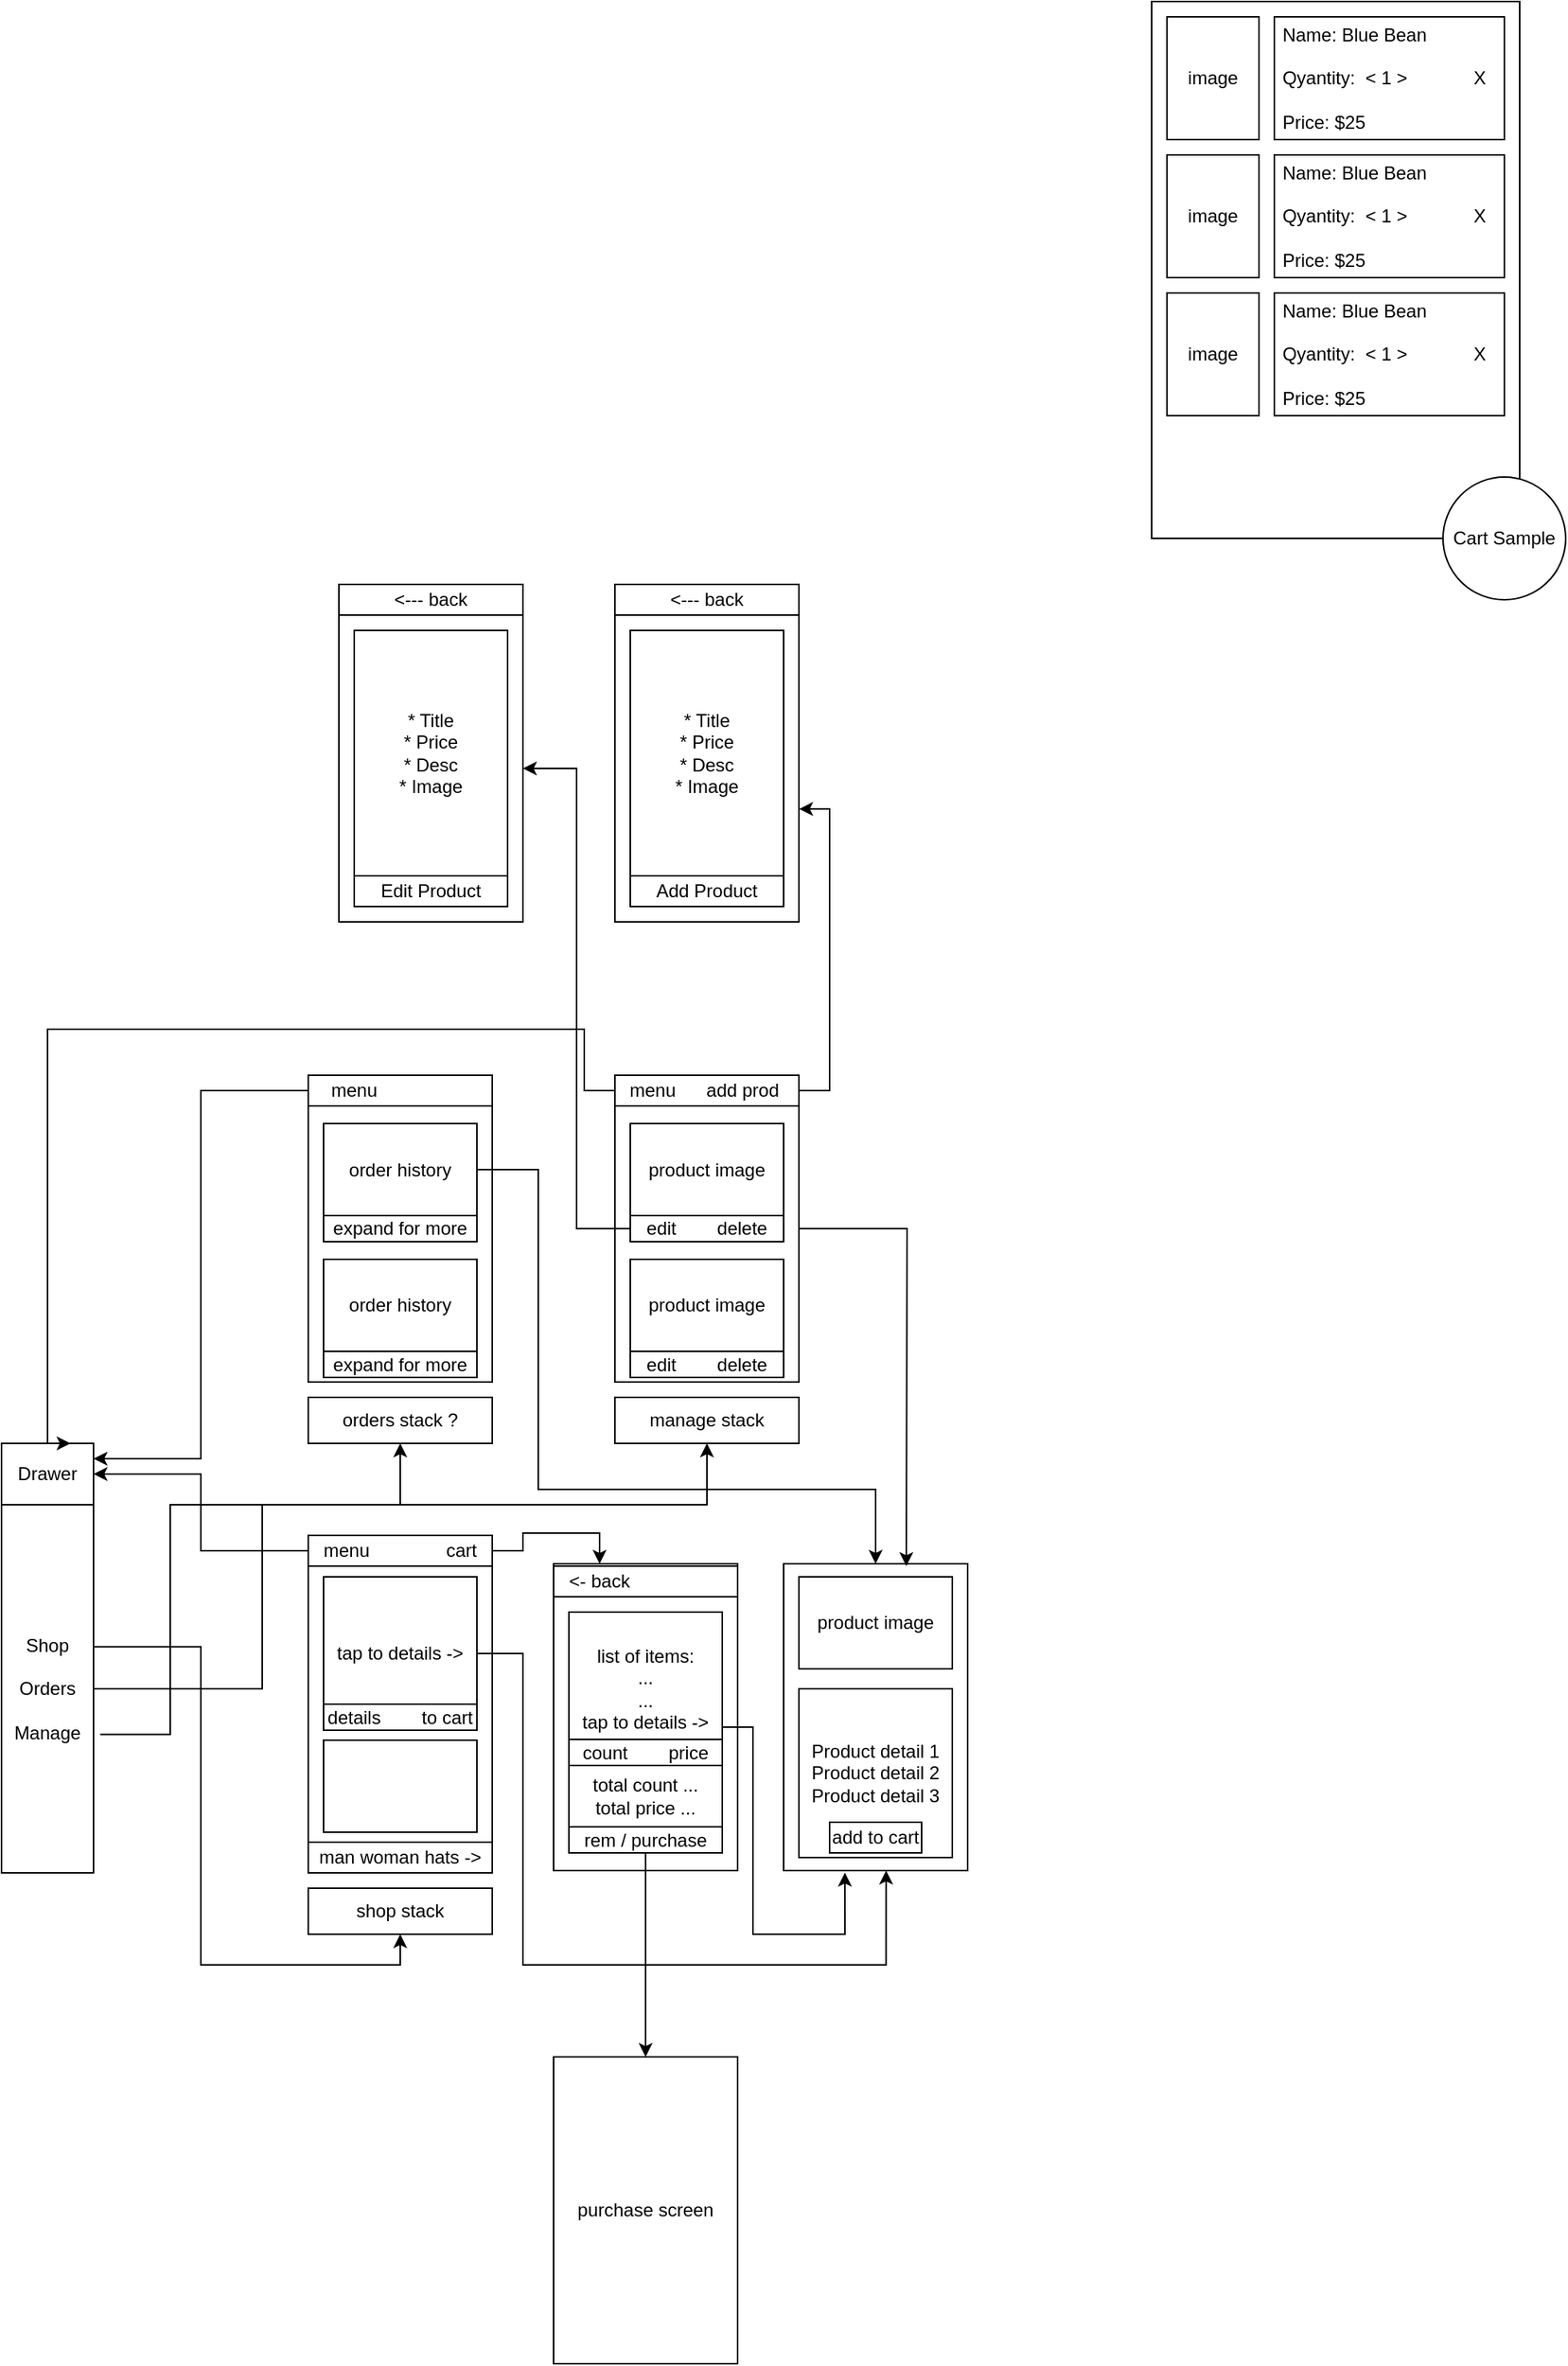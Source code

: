 <mxfile version="13.1.3">
    <diagram id="6hGFLwfOUW9BJ-s0fimq" name="Page-1">
        <mxGraphModel dx="1097" dy="1362" grid="1" gridSize="10" guides="1" tooltips="1" connect="1" arrows="1" fold="1" page="1" pageScale="1" pageWidth="1169" pageHeight="827" math="0" shadow="0">
            <root>
                <mxCell id="0"/>
                <mxCell id="1" parent="0"/>
                <mxCell id="13" style="edgeStyle=orthogonalEdgeStyle;rounded=0;orthogonalLoop=1;jettySize=auto;html=1;entryX=0.5;entryY=1;entryDx=0;entryDy=0;exitX=1.003;exitY=0.386;exitDx=0;exitDy=0;exitPerimeter=0;" parent="1" source="2" target="12" edge="1">
                    <mxGeometry relative="1" as="geometry"/>
                </mxCell>
                <mxCell id="34" style="edgeStyle=orthogonalEdgeStyle;rounded=0;orthogonalLoop=1;jettySize=auto;html=1;entryX=0.5;entryY=1;entryDx=0;entryDy=0;" parent="1" source="2" target="33" edge="1">
                    <mxGeometry relative="1" as="geometry">
                        <Array as="points">
                            <mxPoint x="210" y="320"/>
                            <mxPoint x="210" y="200"/>
                            <mxPoint x="300" y="200"/>
                        </Array>
                    </mxGeometry>
                </mxCell>
                <mxCell id="52" style="edgeStyle=orthogonalEdgeStyle;rounded=0;orthogonalLoop=1;jettySize=auto;html=1;exitX=1.072;exitY=0.624;exitDx=0;exitDy=0;exitPerimeter=0;" parent="1" source="2" target="44" edge="1">
                    <mxGeometry relative="1" as="geometry">
                        <Array as="points">
                            <mxPoint x="150" y="350"/>
                            <mxPoint x="150" y="200"/>
                            <mxPoint x="500" y="200"/>
                        </Array>
                    </mxGeometry>
                </mxCell>
                <mxCell id="2" value="Shop&lt;br&gt;&lt;br&gt;Orders&lt;br&gt;&lt;br&gt;Manage" style="rounded=0;whiteSpace=wrap;html=1;" parent="1" vertex="1">
                    <mxGeometry x="40" y="200" width="60" height="240" as="geometry"/>
                </mxCell>
                <mxCell id="3" value="Drawer" style="rounded=0;whiteSpace=wrap;html=1;" parent="1" vertex="1">
                    <mxGeometry x="40" y="160" width="60" height="40" as="geometry"/>
                </mxCell>
                <mxCell id="4" value="" style="rounded=0;whiteSpace=wrap;html=1;" parent="1" vertex="1">
                    <mxGeometry x="240" y="240" width="120" height="200" as="geometry"/>
                </mxCell>
                <mxCell id="14" style="edgeStyle=orthogonalEdgeStyle;rounded=0;orthogonalLoop=1;jettySize=auto;html=1;entryX=0.25;entryY=0;entryDx=0;entryDy=0;" parent="1" source="5" target="10" edge="1">
                    <mxGeometry relative="1" as="geometry"/>
                </mxCell>
                <mxCell id="15" style="edgeStyle=orthogonalEdgeStyle;rounded=0;orthogonalLoop=1;jettySize=auto;html=1;entryX=1;entryY=0.5;entryDx=0;entryDy=0;" parent="1" source="5" target="3" edge="1">
                    <mxGeometry relative="1" as="geometry"/>
                </mxCell>
                <mxCell id="5" value="menu&amp;nbsp; &amp;nbsp; &amp;nbsp; &amp;nbsp; &amp;nbsp; &amp;nbsp; &amp;nbsp; &amp;nbsp;cart" style="rounded=0;whiteSpace=wrap;html=1;" parent="1" vertex="1">
                    <mxGeometry x="240" y="220" width="120" height="20" as="geometry"/>
                </mxCell>
                <mxCell id="6" value="man woman hats -&amp;gt;" style="rounded=0;whiteSpace=wrap;html=1;" parent="1" vertex="1">
                    <mxGeometry x="240" y="420" width="120" height="20" as="geometry"/>
                </mxCell>
                <mxCell id="19" style="edgeStyle=orthogonalEdgeStyle;rounded=0;orthogonalLoop=1;jettySize=auto;html=1;entryX=0.557;entryY=1;entryDx=0;entryDy=0;entryPerimeter=0;" parent="1" source="7" target="17" edge="1">
                    <mxGeometry relative="1" as="geometry">
                        <Array as="points">
                            <mxPoint x="380" y="297"/>
                            <mxPoint x="380" y="500"/>
                            <mxPoint x="617" y="500"/>
                        </Array>
                    </mxGeometry>
                </mxCell>
                <mxCell id="7" value="tap to details -&amp;gt;" style="whiteSpace=wrap;html=1;aspect=fixed;" parent="1" vertex="1">
                    <mxGeometry x="250" y="247" width="100" height="100" as="geometry"/>
                </mxCell>
                <mxCell id="8" value="" style="rounded=0;whiteSpace=wrap;html=1;" parent="1" vertex="1">
                    <mxGeometry x="250" y="353.5" width="100" height="60" as="geometry"/>
                </mxCell>
                <mxCell id="9" value="details&amp;nbsp; &amp;nbsp; &amp;nbsp; &amp;nbsp; to cart" style="rounded=0;whiteSpace=wrap;html=1;" parent="1" vertex="1">
                    <mxGeometry x="250" y="330" width="100" height="17" as="geometry"/>
                </mxCell>
                <mxCell id="10" value="" style="rounded=0;whiteSpace=wrap;html=1;" parent="1" vertex="1">
                    <mxGeometry x="400" y="238.5" width="120" height="200" as="geometry"/>
                </mxCell>
                <mxCell id="12" value="shop stack" style="rounded=0;whiteSpace=wrap;html=1;" parent="1" vertex="1">
                    <mxGeometry x="240" y="450" width="120" height="30" as="geometry"/>
                </mxCell>
                <mxCell id="17" value="&lt;div&gt;&lt;br&gt;&lt;/div&gt;" style="rounded=0;whiteSpace=wrap;html=1;align=right;" parent="1" vertex="1">
                    <mxGeometry x="550" y="238.5" width="120" height="200" as="geometry"/>
                </mxCell>
                <mxCell id="18" value="&amp;lt;- back&amp;nbsp; &amp;nbsp; &amp;nbsp; &amp;nbsp; &amp;nbsp; &amp;nbsp; &amp;nbsp; &amp;nbsp; &amp;nbsp;&amp;nbsp;" style="rounded=0;whiteSpace=wrap;html=1;" parent="1" vertex="1">
                    <mxGeometry x="400" y="240" width="120" height="20" as="geometry"/>
                </mxCell>
                <mxCell id="22" style="edgeStyle=orthogonalEdgeStyle;rounded=0;orthogonalLoop=1;jettySize=auto;html=1;entryX=0.333;entryY=1.007;entryDx=0;entryDy=0;entryPerimeter=0;exitX=1;exitY=0.75;exitDx=0;exitDy=0;" parent="1" source="20" target="17" edge="1">
                    <mxGeometry relative="1" as="geometry">
                        <Array as="points">
                            <mxPoint x="530" y="345"/>
                            <mxPoint x="530" y="480"/>
                            <mxPoint x="590" y="480"/>
                        </Array>
                    </mxGeometry>
                </mxCell>
                <mxCell id="20" value="list of items:&lt;br&gt;...&lt;br&gt;...&lt;br&gt;tap to details -&amp;gt;&lt;br&gt;" style="whiteSpace=wrap;html=1;aspect=fixed;" parent="1" vertex="1">
                    <mxGeometry x="410" y="270" width="100" height="100" as="geometry"/>
                </mxCell>
                <mxCell id="21" value="count&amp;nbsp; &amp;nbsp; &amp;nbsp; &amp;nbsp; price" style="rounded=0;whiteSpace=wrap;html=1;" parent="1" vertex="1">
                    <mxGeometry x="410" y="353" width="100" height="17" as="geometry"/>
                </mxCell>
                <mxCell id="23" value="total count ...&lt;br&gt;total price ..." style="rounded=0;whiteSpace=wrap;html=1;" parent="1" vertex="1">
                    <mxGeometry x="410" y="370" width="100" height="40" as="geometry"/>
                </mxCell>
                <mxCell id="27" style="edgeStyle=orthogonalEdgeStyle;rounded=0;orthogonalLoop=1;jettySize=auto;html=1;entryX=0.5;entryY=0;entryDx=0;entryDy=0;" parent="1" source="24" target="26" edge="1">
                    <mxGeometry relative="1" as="geometry"/>
                </mxCell>
                <mxCell id="24" value="rem / purchase" style="rounded=0;whiteSpace=wrap;html=1;" parent="1" vertex="1">
                    <mxGeometry x="410" y="410" width="100" height="17" as="geometry"/>
                </mxCell>
                <mxCell id="26" value="purchase screen&lt;br&gt;" style="rounded=0;whiteSpace=wrap;html=1;" parent="1" vertex="1">
                    <mxGeometry x="400" y="560" width="120" height="200" as="geometry"/>
                </mxCell>
                <mxCell id="28" value="product image" style="rounded=0;whiteSpace=wrap;html=1;" parent="1" vertex="1">
                    <mxGeometry x="560" y="247" width="100" height="60" as="geometry"/>
                </mxCell>
                <mxCell id="29" value="&lt;span&gt;Product detail 1&lt;/span&gt;&lt;br&gt;&lt;span&gt;Product detail 2&lt;/span&gt;&lt;br&gt;&lt;span&gt;Product detail 3&lt;/span&gt;" style="rounded=0;whiteSpace=wrap;html=1;" parent="1" vertex="1">
                    <mxGeometry x="560" y="320" width="100" height="110" as="geometry"/>
                </mxCell>
                <mxCell id="31" value="&lt;div&gt;&lt;br&gt;&lt;/div&gt;" style="rounded=0;whiteSpace=wrap;html=1;align=right;" parent="1" vertex="1">
                    <mxGeometry x="240" y="-80" width="120" height="200" as="geometry"/>
                </mxCell>
                <mxCell id="33" value="orders stack ?" style="rounded=0;whiteSpace=wrap;html=1;" parent="1" vertex="1">
                    <mxGeometry x="240" y="130" width="120" height="30" as="geometry"/>
                </mxCell>
                <mxCell id="56" style="edgeStyle=orthogonalEdgeStyle;rounded=0;orthogonalLoop=1;jettySize=auto;html=1;entryX=0.5;entryY=0;entryDx=0;entryDy=0;" parent="1" source="35" target="17" edge="1">
                    <mxGeometry relative="1" as="geometry">
                        <mxPoint x="410" y="170" as="targetPoint"/>
                        <Array as="points">
                            <mxPoint x="390" y="-18"/>
                            <mxPoint x="390" y="190"/>
                            <mxPoint x="610" y="190"/>
                        </Array>
                    </mxGeometry>
                </mxCell>
                <mxCell id="35" value="order history" style="rounded=0;whiteSpace=wrap;html=1;" parent="1" vertex="1">
                    <mxGeometry x="250" y="-48.5" width="100" height="60" as="geometry"/>
                </mxCell>
                <mxCell id="36" value="expand for more" style="rounded=0;whiteSpace=wrap;html=1;" parent="1" vertex="1">
                    <mxGeometry x="250" y="11.5" width="100" height="17" as="geometry"/>
                </mxCell>
                <mxCell id="37" value="order history" style="rounded=0;whiteSpace=wrap;html=1;" parent="1" vertex="1">
                    <mxGeometry x="250" y="40" width="100" height="60" as="geometry"/>
                </mxCell>
                <mxCell id="38" value="expand for more" style="rounded=0;whiteSpace=wrap;html=1;" parent="1" vertex="1">
                    <mxGeometry x="250" y="100" width="100" height="17" as="geometry"/>
                </mxCell>
                <mxCell id="42" style="edgeStyle=orthogonalEdgeStyle;rounded=0;orthogonalLoop=1;jettySize=auto;html=1;entryX=1;entryY=0.25;entryDx=0;entryDy=0;" parent="1" source="39" target="3" edge="1">
                    <mxGeometry relative="1" as="geometry"/>
                </mxCell>
                <mxCell id="39" value="menu&amp;nbsp; &amp;nbsp; &amp;nbsp; &amp;nbsp; &amp;nbsp; &amp;nbsp; &amp;nbsp; &amp;nbsp; &amp;nbsp;&amp;nbsp;" style="rounded=0;whiteSpace=wrap;html=1;" parent="1" vertex="1">
                    <mxGeometry x="240" y="-80" width="120" height="20" as="geometry"/>
                </mxCell>
                <mxCell id="43" value="add to cart" style="rounded=0;whiteSpace=wrap;html=1;" parent="1" vertex="1">
                    <mxGeometry x="580" y="407" width="60" height="20" as="geometry"/>
                </mxCell>
                <mxCell id="44" value="manage stack" style="rounded=0;whiteSpace=wrap;html=1;" parent="1" vertex="1">
                    <mxGeometry x="440" y="130" width="120" height="30" as="geometry"/>
                </mxCell>
                <mxCell id="62" style="edgeStyle=orthogonalEdgeStyle;rounded=0;orthogonalLoop=1;jettySize=auto;html=1;" parent="1" source="53" edge="1">
                    <mxGeometry relative="1" as="geometry">
                        <mxPoint x="630" y="240" as="targetPoint"/>
                    </mxGeometry>
                </mxCell>
                <mxCell id="53" value="&lt;div&gt;&lt;br&gt;&lt;/div&gt;" style="rounded=0;whiteSpace=wrap;html=1;align=right;" parent="1" vertex="1">
                    <mxGeometry x="440" y="-80" width="120" height="200" as="geometry"/>
                </mxCell>
                <mxCell id="55" style="edgeStyle=orthogonalEdgeStyle;rounded=0;orthogonalLoop=1;jettySize=auto;html=1;entryX=0.75;entryY=0;entryDx=0;entryDy=0;" parent="1" source="54" target="3" edge="1">
                    <mxGeometry relative="1" as="geometry">
                        <Array as="points">
                            <mxPoint x="420" y="-70"/>
                            <mxPoint x="420" y="-110"/>
                            <mxPoint x="70" y="-110"/>
                            <mxPoint x="70" y="160"/>
                        </Array>
                    </mxGeometry>
                </mxCell>
                <mxCell id="64" style="edgeStyle=orthogonalEdgeStyle;rounded=0;orthogonalLoop=1;jettySize=auto;html=1;entryX=1.001;entryY=0.632;entryDx=0;entryDy=0;entryPerimeter=0;" parent="1" target="63" edge="1">
                    <mxGeometry relative="1" as="geometry">
                        <mxPoint x="560" y="-70" as="sourcePoint"/>
                        <Array as="points">
                            <mxPoint x="580" y="-70"/>
                            <mxPoint x="580" y="-254"/>
                        </Array>
                    </mxGeometry>
                </mxCell>
                <mxCell id="54" value="&amp;nbsp; menu&amp;nbsp;&amp;nbsp; &amp;nbsp; &amp;nbsp;add prod&amp;nbsp; &amp;nbsp;" style="rounded=0;whiteSpace=wrap;html=1;" parent="1" vertex="1">
                    <mxGeometry x="440" y="-80" width="120" height="20" as="geometry"/>
                </mxCell>
                <mxCell id="61" style="edgeStyle=orthogonalEdgeStyle;rounded=0;orthogonalLoop=1;jettySize=auto;html=1;entryX=0.71;entryY=-0.006;entryDx=0;entryDy=0;entryPerimeter=0;strokeColor=none;" parent="1" source="57" target="17" edge="1">
                    <mxGeometry relative="1" as="geometry">
                        <Array as="points">
                            <mxPoint x="590" y="-18"/>
                            <mxPoint x="590" y="125"/>
                            <mxPoint x="635" y="125"/>
                        </Array>
                    </mxGeometry>
                </mxCell>
                <mxCell id="57" value="product image" style="rounded=0;whiteSpace=wrap;html=1;" parent="1" vertex="1">
                    <mxGeometry x="450" y="-48.5" width="100" height="60" as="geometry"/>
                </mxCell>
                <mxCell id="73" style="edgeStyle=orthogonalEdgeStyle;rounded=0;orthogonalLoop=1;jettySize=auto;html=1;entryX=1;entryY=0.5;entryDx=0;entryDy=0;" parent="1" source="58" target="69" edge="1">
                    <mxGeometry relative="1" as="geometry"/>
                </mxCell>
                <mxCell id="58" value="edit&amp;nbsp; &amp;nbsp; &amp;nbsp; &amp;nbsp; delete" style="rounded=0;whiteSpace=wrap;html=1;" parent="1" vertex="1">
                    <mxGeometry x="450" y="11.5" width="100" height="17" as="geometry"/>
                </mxCell>
                <mxCell id="59" value="product image" style="rounded=0;whiteSpace=wrap;html=1;" parent="1" vertex="1">
                    <mxGeometry x="450" y="40" width="100" height="60" as="geometry"/>
                </mxCell>
                <mxCell id="60" value="edit&amp;nbsp; &amp;nbsp; &amp;nbsp; &amp;nbsp; delete" style="rounded=0;whiteSpace=wrap;html=1;" parent="1" vertex="1">
                    <mxGeometry x="450" y="100" width="100" height="17" as="geometry"/>
                </mxCell>
                <mxCell id="63" value="&lt;div&gt;&lt;br&gt;&lt;/div&gt;" style="rounded=0;whiteSpace=wrap;html=1;align=right;" parent="1" vertex="1">
                    <mxGeometry x="440" y="-380" width="120" height="200" as="geometry"/>
                </mxCell>
                <mxCell id="65" value="* Title&lt;br&gt;* Price&lt;br&gt;* Desc&lt;br&gt;* Image&lt;br&gt;" style="rounded=0;whiteSpace=wrap;html=1;" parent="1" vertex="1">
                    <mxGeometry x="450" y="-370" width="100" height="160" as="geometry"/>
                </mxCell>
                <mxCell id="66" value="Add Product" style="rounded=0;whiteSpace=wrap;html=1;" parent="1" vertex="1">
                    <mxGeometry x="450" y="-210" width="100" height="20" as="geometry"/>
                </mxCell>
                <mxCell id="68" value="&amp;lt;--- back" style="rounded=0;whiteSpace=wrap;html=1;" parent="1" vertex="1">
                    <mxGeometry x="440" y="-400" width="120" height="20" as="geometry"/>
                </mxCell>
                <mxCell id="69" value="&lt;div&gt;&lt;br&gt;&lt;/div&gt;" style="rounded=0;whiteSpace=wrap;html=1;align=right;" parent="1" vertex="1">
                    <mxGeometry x="260" y="-380" width="120" height="200" as="geometry"/>
                </mxCell>
                <mxCell id="70" value="&amp;lt;--- back" style="rounded=0;whiteSpace=wrap;html=1;" parent="1" vertex="1">
                    <mxGeometry x="260" y="-400" width="120" height="20" as="geometry"/>
                </mxCell>
                <mxCell id="71" value="* Title&lt;br&gt;* Price&lt;br&gt;* Desc&lt;br&gt;* Image&lt;br&gt;" style="rounded=0;whiteSpace=wrap;html=1;" parent="1" vertex="1">
                    <mxGeometry x="270" y="-370" width="100" height="160" as="geometry"/>
                </mxCell>
                <mxCell id="72" value="Edit Product" style="rounded=0;whiteSpace=wrap;html=1;" parent="1" vertex="1">
                    <mxGeometry x="270" y="-210" width="100" height="20" as="geometry"/>
                </mxCell>
                <mxCell id="75" value="" style="rounded=0;whiteSpace=wrap;html=1;" vertex="1" parent="1">
                    <mxGeometry x="790" y="-780" width="240" height="350" as="geometry"/>
                </mxCell>
                <mxCell id="76" value="image" style="rounded=0;whiteSpace=wrap;html=1;" vertex="1" parent="1">
                    <mxGeometry x="800" y="-770" width="60" height="80" as="geometry"/>
                </mxCell>
                <mxCell id="77" value="&amp;nbsp;Name: Blue Bean&lt;br&gt;&lt;br&gt;&lt;div&gt;&lt;span&gt;&amp;nbsp;Qyantity:&amp;nbsp; &amp;lt; 1 &amp;gt;&amp;nbsp; &amp;nbsp; &amp;nbsp; &amp;nbsp; &amp;nbsp; &amp;nbsp; &amp;nbsp;X&lt;/span&gt;&lt;/div&gt;&lt;br&gt;&lt;div&gt;&lt;span&gt;&amp;nbsp;Price: $25&lt;/span&gt;&lt;/div&gt;" style="rounded=0;whiteSpace=wrap;html=1;align=left;" vertex="1" parent="1">
                    <mxGeometry x="870" y="-770" width="150" height="80" as="geometry"/>
                </mxCell>
                <mxCell id="78" value="image" style="rounded=0;whiteSpace=wrap;html=1;" vertex="1" parent="1">
                    <mxGeometry x="800" y="-680" width="60" height="80" as="geometry"/>
                </mxCell>
                <mxCell id="79" value="&amp;nbsp;Name: Blue Bean&lt;br&gt;&lt;br&gt;&lt;div&gt;&lt;span&gt;&amp;nbsp;Qyantity:&amp;nbsp; &amp;lt; 1 &amp;gt;&amp;nbsp; &amp;nbsp; &amp;nbsp; &amp;nbsp; &amp;nbsp; &amp;nbsp; &amp;nbsp;X&lt;/span&gt;&lt;/div&gt;&lt;br&gt;&lt;div&gt;&lt;span&gt;&amp;nbsp;Price: $25&lt;/span&gt;&lt;/div&gt;" style="rounded=0;whiteSpace=wrap;html=1;align=left;" vertex="1" parent="1">
                    <mxGeometry x="870" y="-680" width="150" height="80" as="geometry"/>
                </mxCell>
                <mxCell id="80" value="image" style="rounded=0;whiteSpace=wrap;html=1;" vertex="1" parent="1">
                    <mxGeometry x="800" y="-590" width="60" height="80" as="geometry"/>
                </mxCell>
                <mxCell id="81" value="&amp;nbsp;Name: Blue Bean&lt;br&gt;&lt;br&gt;&lt;div&gt;&lt;span&gt;&amp;nbsp;Qyantity:&amp;nbsp; &amp;lt; 1 &amp;gt;&amp;nbsp; &amp;nbsp; &amp;nbsp; &amp;nbsp; &amp;nbsp; &amp;nbsp; &amp;nbsp;X&lt;/span&gt;&lt;/div&gt;&lt;br&gt;&lt;div&gt;&lt;span&gt;&amp;nbsp;Price: $25&lt;/span&gt;&lt;/div&gt;" style="rounded=0;whiteSpace=wrap;html=1;align=left;" vertex="1" parent="1">
                    <mxGeometry x="870" y="-590" width="150" height="80" as="geometry"/>
                </mxCell>
                <mxCell id="83" value="&lt;span&gt;Cart Sample&lt;/span&gt;" style="ellipse;whiteSpace=wrap;html=1;aspect=fixed;" vertex="1" parent="1">
                    <mxGeometry x="980" y="-470" width="80" height="80" as="geometry"/>
                </mxCell>
            </root>
        </mxGraphModel>
    </diagram>
</mxfile>